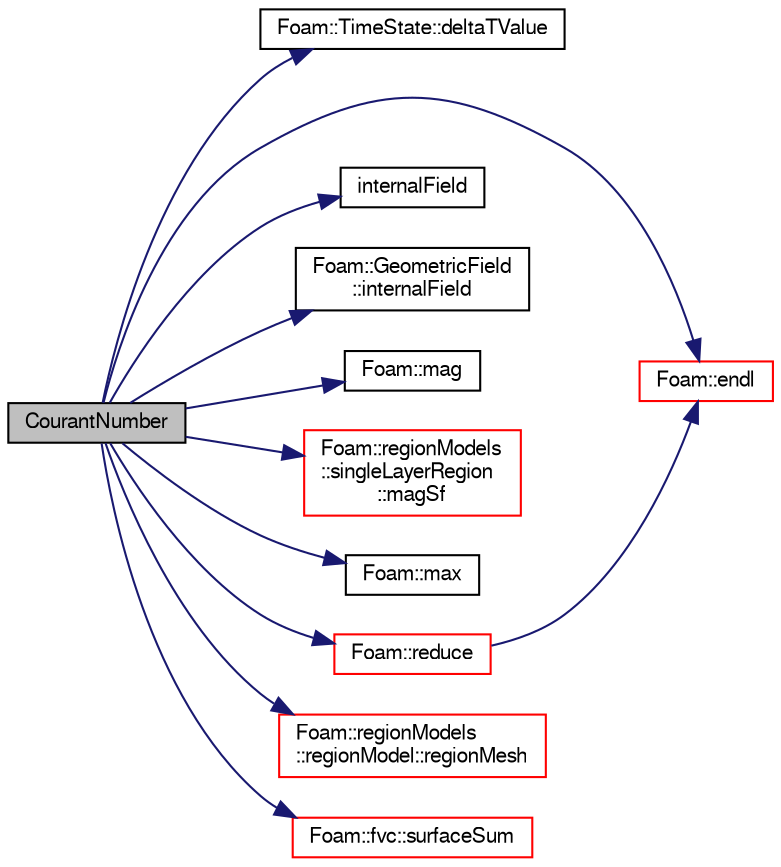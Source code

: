 digraph "CourantNumber"
{
  bgcolor="transparent";
  edge [fontname="FreeSans",fontsize="10",labelfontname="FreeSans",labelfontsize="10"];
  node [fontname="FreeSans",fontsize="10",shape=record];
  rankdir="LR";
  Node2714 [label="CourantNumber",height=0.2,width=0.4,color="black", fillcolor="grey75", style="filled", fontcolor="black"];
  Node2714 -> Node2715 [color="midnightblue",fontsize="10",style="solid",fontname="FreeSans"];
  Node2715 [label="Foam::TimeState::deltaTValue",height=0.2,width=0.4,color="black",URL="$a26362.html#aeb7fdbc18a6f908efa70a34e5688436c",tooltip="Return time step value. "];
  Node2714 -> Node2716 [color="midnightblue",fontsize="10",style="solid",fontname="FreeSans"];
  Node2716 [label="Foam::endl",height=0.2,width=0.4,color="red",URL="$a21124.html#a2db8fe02a0d3909e9351bb4275b23ce4",tooltip="Add newline and flush stream. "];
  Node2714 -> Node2718 [color="midnightblue",fontsize="10",style="solid",fontname="FreeSans"];
  Node2718 [label="internalField",height=0.2,width=0.4,color="black",URL="$a01253.html#a8ebe4b4fc9818c2626b9c98a7ef1a16a"];
  Node2714 -> Node2719 [color="midnightblue",fontsize="10",style="solid",fontname="FreeSans"];
  Node2719 [label="Foam::GeometricField\l::internalField",height=0.2,width=0.4,color="black",URL="$a22434.html#a9536140d36d69bbac40496f6b817aa0a",tooltip="Return internal field. "];
  Node2714 -> Node2720 [color="midnightblue",fontsize="10",style="solid",fontname="FreeSans"];
  Node2720 [label="Foam::mag",height=0.2,width=0.4,color="black",URL="$a21124.html#a929da2a3fdcf3dacbbe0487d3a330dae"];
  Node2714 -> Node2721 [color="midnightblue",fontsize="10",style="solid",fontname="FreeSans"];
  Node2721 [label="Foam::regionModels\l::singleLayerRegion\l::magSf",height=0.2,width=0.4,color="red",URL="$a29018.html#a731a7fa3f5bd4f856355b52d64f38d1a",tooltip="Return the face area magnitudes / [m2]. "];
  Node2714 -> Node2763 [color="midnightblue",fontsize="10",style="solid",fontname="FreeSans"];
  Node2763 [label="Foam::max",height=0.2,width=0.4,color="black",URL="$a21124.html#ac993e906cf2774ae77e666bc24e81733"];
  Node2714 -> Node2764 [color="midnightblue",fontsize="10",style="solid",fontname="FreeSans"];
  Node2764 [label="Foam::reduce",height=0.2,width=0.4,color="red",URL="$a21124.html#a7ffd6af4acc2eb9ba72ee296b5ecda23"];
  Node2764 -> Node2716 [color="midnightblue",fontsize="10",style="solid",fontname="FreeSans"];
  Node2714 -> Node2779 [color="midnightblue",fontsize="10",style="solid",fontname="FreeSans"];
  Node2779 [label="Foam::regionModels\l::regionModel::regionMesh",height=0.2,width=0.4,color="red",URL="$a28998.html#a89a37969c20983ee143c612486ce5313",tooltip="Return the region mesh database. "];
  Node2714 -> Node2787 [color="midnightblue",fontsize="10",style="solid",fontname="FreeSans"];
  Node2787 [label="Foam::fvc::surfaceSum",height=0.2,width=0.4,color="red",URL="$a21134.html#aa0a1e3c4ec02aa6a37f517c4d5270046"];
}
